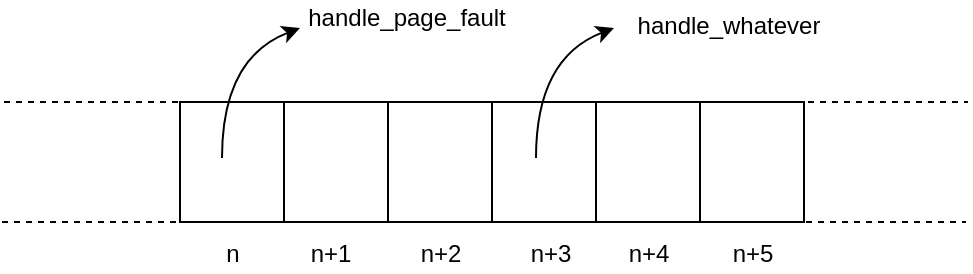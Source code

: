 <mxfile version="16.5.1" type="device"><diagram id="Ek1PL2Ewa6FcTJgvIniU" name="第 1 页"><mxGraphModel dx="1106" dy="852" grid="0" gridSize="10" guides="1" tooltips="1" connect="1" arrows="1" fold="1" page="1" pageScale="1" pageWidth="827" pageHeight="1169" math="0" shadow="0"><root><mxCell id="0"/><mxCell id="1" parent="0"/><mxCell id="Dp7_imAyzAUa3UxwaIzv-1" value="" style="rounded=0;whiteSpace=wrap;html=1;" vertex="1" parent="1"><mxGeometry x="187" y="345" width="310" height="60" as="geometry"/></mxCell><mxCell id="Dp7_imAyzAUa3UxwaIzv-3" value="" style="rounded=0;whiteSpace=wrap;html=1;" vertex="1" parent="1"><mxGeometry x="187" y="345" width="52" height="60" as="geometry"/></mxCell><mxCell id="Dp7_imAyzAUa3UxwaIzv-4" value="" style="rounded=0;whiteSpace=wrap;html=1;" vertex="1" parent="1"><mxGeometry x="239" y="345" width="52" height="60" as="geometry"/></mxCell><mxCell id="Dp7_imAyzAUa3UxwaIzv-5" value="" style="rounded=0;whiteSpace=wrap;html=1;" vertex="1" parent="1"><mxGeometry x="291" y="345" width="52" height="60" as="geometry"/></mxCell><mxCell id="Dp7_imAyzAUa3UxwaIzv-6" value="" style="rounded=0;whiteSpace=wrap;html=1;" vertex="1" parent="1"><mxGeometry x="343" y="345" width="52" height="60" as="geometry"/></mxCell><mxCell id="Dp7_imAyzAUa3UxwaIzv-7" value="" style="rounded=0;whiteSpace=wrap;html=1;" vertex="1" parent="1"><mxGeometry x="395" y="345" width="52" height="60" as="geometry"/></mxCell><mxCell id="Dp7_imAyzAUa3UxwaIzv-8" value="" style="rounded=0;whiteSpace=wrap;html=1;" vertex="1" parent="1"><mxGeometry x="447" y="345" width="52" height="60" as="geometry"/></mxCell><mxCell id="Dp7_imAyzAUa3UxwaIzv-9" value="" style="endArrow=none;dashed=1;html=1;rounded=0;" edge="1" parent="1"><mxGeometry width="50" height="50" relative="1" as="geometry"><mxPoint x="99" y="345" as="sourcePoint"/><mxPoint x="581" y="345" as="targetPoint"/></mxGeometry></mxCell><mxCell id="Dp7_imAyzAUa3UxwaIzv-10" value="" style="endArrow=none;dashed=1;html=1;rounded=0;" edge="1" parent="1"><mxGeometry width="50" height="50" relative="1" as="geometry"><mxPoint x="98" y="405" as="sourcePoint"/><mxPoint x="580" y="405" as="targetPoint"/></mxGeometry></mxCell><mxCell id="Dp7_imAyzAUa3UxwaIzv-11" value="n" style="text;html=1;align=center;verticalAlign=middle;resizable=0;points=[];autosize=1;strokeColor=none;fillColor=none;" vertex="1" parent="1"><mxGeometry x="204.5" y="412" width="17" height="18" as="geometry"/></mxCell><mxCell id="Dp7_imAyzAUa3UxwaIzv-12" value="n+1" style="text;html=1;align=center;verticalAlign=middle;resizable=0;points=[];autosize=1;strokeColor=none;fillColor=none;" vertex="1" parent="1"><mxGeometry x="247" y="412" width="30" height="18" as="geometry"/></mxCell><mxCell id="Dp7_imAyzAUa3UxwaIzv-13" value="n+2" style="text;html=1;align=center;verticalAlign=middle;resizable=0;points=[];autosize=1;strokeColor=none;fillColor=none;" vertex="1" parent="1"><mxGeometry x="302" y="412" width="30" height="18" as="geometry"/></mxCell><mxCell id="Dp7_imAyzAUa3UxwaIzv-14" value="n+3" style="text;html=1;align=center;verticalAlign=middle;resizable=0;points=[];autosize=1;strokeColor=none;fillColor=none;" vertex="1" parent="1"><mxGeometry x="357" y="412" width="30" height="18" as="geometry"/></mxCell><mxCell id="Dp7_imAyzAUa3UxwaIzv-15" value="n+4" style="text;html=1;align=center;verticalAlign=middle;resizable=0;points=[];autosize=1;strokeColor=none;fillColor=none;" vertex="1" parent="1"><mxGeometry x="406" y="412" width="30" height="18" as="geometry"/></mxCell><mxCell id="Dp7_imAyzAUa3UxwaIzv-16" value="n+5" style="text;html=1;align=center;verticalAlign=middle;resizable=0;points=[];autosize=1;strokeColor=none;fillColor=none;" vertex="1" parent="1"><mxGeometry x="458" y="412" width="30" height="18" as="geometry"/></mxCell><mxCell id="Dp7_imAyzAUa3UxwaIzv-17" value="" style="curved=1;endArrow=classic;html=1;rounded=0;" edge="1" parent="1"><mxGeometry width="50" height="50" relative="1" as="geometry"><mxPoint x="208" y="373" as="sourcePoint"/><mxPoint x="247" y="308" as="targetPoint"/><Array as="points"><mxPoint x="208" y="323"/></Array></mxGeometry></mxCell><mxCell id="Dp7_imAyzAUa3UxwaIzv-18" value="handle_page_fault" style="text;html=1;align=center;verticalAlign=middle;resizable=0;points=[];autosize=1;strokeColor=none;fillColor=none;" vertex="1" parent="1"><mxGeometry x="245" y="294" width="109" height="18" as="geometry"/></mxCell><mxCell id="Dp7_imAyzAUa3UxwaIzv-19" value="" style="curved=1;endArrow=classic;html=1;rounded=0;" edge="1" parent="1"><mxGeometry width="50" height="50" relative="1" as="geometry"><mxPoint x="365" y="373" as="sourcePoint"/><mxPoint x="404" y="308" as="targetPoint"/><Array as="points"><mxPoint x="365" y="323"/></Array></mxGeometry></mxCell><mxCell id="Dp7_imAyzAUa3UxwaIzv-20" value="handle_whatever" style="text;html=1;align=center;verticalAlign=middle;resizable=0;points=[];autosize=1;strokeColor=none;fillColor=none;" vertex="1" parent="1"><mxGeometry x="410" y="298" width="101" height="18" as="geometry"/></mxCell></root></mxGraphModel></diagram></mxfile>